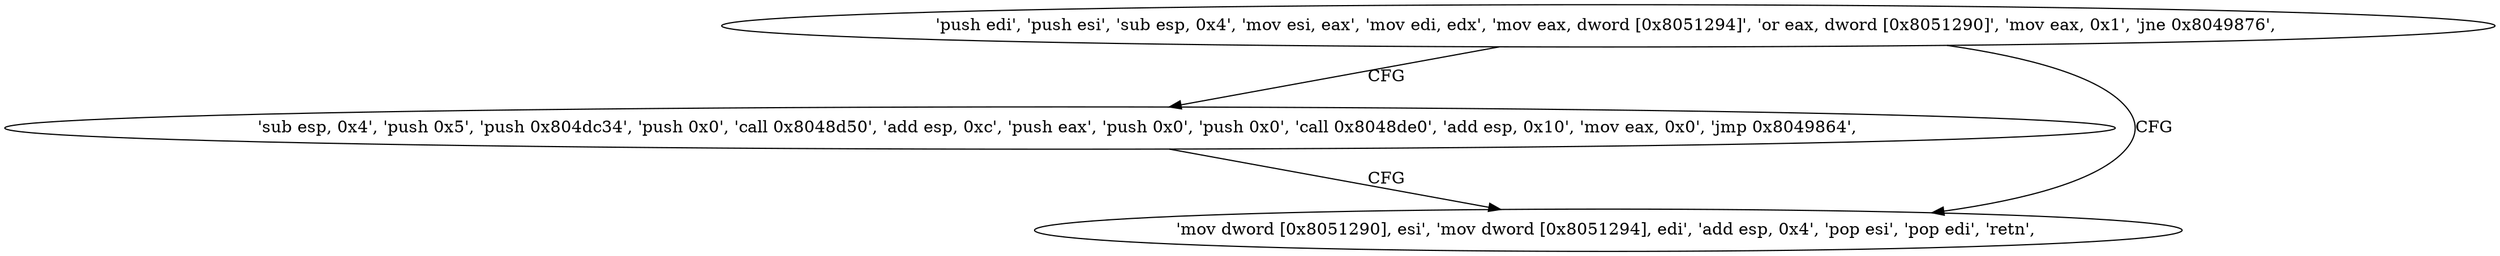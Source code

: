 digraph "func" {
"134518857" [label = "'push edi', 'push esi', 'sub esp, 0x4', 'mov esi, eax', 'mov edi, edx', 'mov eax, dword [0x8051294]', 'or eax, dword [0x8051290]', 'mov eax, 0x1', 'jne 0x8049876', " ]
"134518902" [label = "'sub esp, 0x4', 'push 0x5', 'push 0x804dc34', 'push 0x0', 'call 0x8048d50', 'add esp, 0xc', 'push eax', 'push 0x0', 'push 0x0', 'call 0x8048de0', 'add esp, 0x10', 'mov eax, 0x0', 'jmp 0x8049864', " ]
"134518884" [label = "'mov dword [0x8051290], esi', 'mov dword [0x8051294], edi', 'add esp, 0x4', 'pop esi', 'pop edi', 'retn', " ]
"134518857" -> "134518902" [ label = "CFG" ]
"134518857" -> "134518884" [ label = "CFG" ]
"134518902" -> "134518884" [ label = "CFG" ]
}
